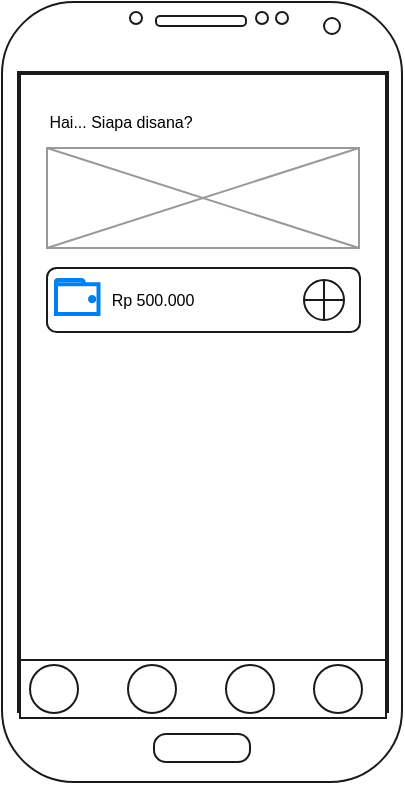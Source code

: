 <mxfile version="14.4.3" type="device"><diagram id="5c_oSo96ARKrHzqpRztE" name="Page-1"><mxGraphModel dx="637" dy="432" grid="0" gridSize="10" guides="1" tooltips="1" connect="1" arrows="1" fold="1" page="0" pageScale="1" pageWidth="850" pageHeight="1100" math="0" shadow="0"><root><mxCell id="0"/><mxCell id="1" parent="0"/><mxCell id="-fO8u9W9_aSZexxtThKK-3" value="" style="verticalLabelPosition=bottom;verticalAlign=top;html=1;shadow=0;dashed=0;strokeWidth=1;shape=mxgraph.android.phone2;strokeColor=#1A1A1A;" vertex="1" parent="1"><mxGeometry x="190" y="48" width="200" height="390" as="geometry"/></mxCell><mxCell id="-fO8u9W9_aSZexxtThKK-4" value="" style="rounded=0;whiteSpace=wrap;html=1;strokeColor=#1A1A1A;" vertex="1" parent="1"><mxGeometry x="199" y="84" width="183" height="322" as="geometry"/></mxCell><mxCell id="-fO8u9W9_aSZexxtThKK-5" value="" style="rounded=0;whiteSpace=wrap;html=1;strokeColor=#1A1A1A;" vertex="1" parent="1"><mxGeometry x="199" y="377" width="183" height="29" as="geometry"/></mxCell><mxCell id="-fO8u9W9_aSZexxtThKK-9" value="" style="ellipse;whiteSpace=wrap;html=1;aspect=fixed;strokeColor=#1A1A1A;" vertex="1" parent="1"><mxGeometry x="204" y="379.5" width="24" height="24" as="geometry"/></mxCell><mxCell id="-fO8u9W9_aSZexxtThKK-10" value="" style="ellipse;whiteSpace=wrap;html=1;aspect=fixed;strokeColor=#1A1A1A;" vertex="1" parent="1"><mxGeometry x="346" y="379.5" width="24" height="24" as="geometry"/></mxCell><mxCell id="-fO8u9W9_aSZexxtThKK-11" value="" style="ellipse;whiteSpace=wrap;html=1;aspect=fixed;strokeColor=#1A1A1A;" vertex="1" parent="1"><mxGeometry x="253" y="379.5" width="24" height="24" as="geometry"/></mxCell><mxCell id="-fO8u9W9_aSZexxtThKK-12" value="" style="ellipse;whiteSpace=wrap;html=1;aspect=fixed;strokeColor=#1A1A1A;" vertex="1" parent="1"><mxGeometry x="302" y="379.5" width="24" height="24" as="geometry"/></mxCell><mxCell id="-fO8u9W9_aSZexxtThKK-14" value="Hai... Siapa disana?" style="text;html=1;align=center;verticalAlign=middle;resizable=0;points=[];autosize=1;fontSize=8;" vertex="1" parent="1"><mxGeometry x="208" y="101" width="82" height="14" as="geometry"/></mxCell><mxCell id="-fO8u9W9_aSZexxtThKK-15" value="" style="verticalLabelPosition=bottom;shadow=0;dashed=0;align=center;html=1;verticalAlign=top;strokeWidth=1;shape=mxgraph.mockup.graphics.simpleIcon;strokeColor=#999999;fontSize=8;" vertex="1" parent="1"><mxGeometry x="212.5" y="121" width="156" height="50" as="geometry"/></mxCell><mxCell id="-fO8u9W9_aSZexxtThKK-16" value="" style="rounded=1;whiteSpace=wrap;html=1;strokeColor=#1A1A1A;fontSize=8;" vertex="1" parent="1"><mxGeometry x="212.5" y="181" width="156.5" height="32" as="geometry"/></mxCell><mxCell id="-fO8u9W9_aSZexxtThKK-17" value="Rp 500.000" style="text;html=1;align=center;verticalAlign=middle;resizable=0;points=[];autosize=1;fontSize=8;" vertex="1" parent="1"><mxGeometry x="239.5" y="190" width="51" height="14" as="geometry"/></mxCell><mxCell id="-fO8u9W9_aSZexxtThKK-18" value="" style="html=1;verticalLabelPosition=bottom;align=center;labelBackgroundColor=#ffffff;verticalAlign=top;strokeWidth=2;strokeColor=#0080F0;shadow=0;dashed=0;shape=mxgraph.ios7.icons.wallet;fontSize=8;" vertex="1" parent="1"><mxGeometry x="217" y="187" width="21.25" height="17" as="geometry"/></mxCell><mxCell id="-fO8u9W9_aSZexxtThKK-19" value="" style="verticalLabelPosition=bottom;verticalAlign=top;html=1;shape=mxgraph.flowchart.summing_function;strokeColor=#1A1A1A;fontSize=8;" vertex="1" parent="1"><mxGeometry x="341" y="187" width="20" height="20" as="geometry"/></mxCell></root></mxGraphModel></diagram></mxfile>
